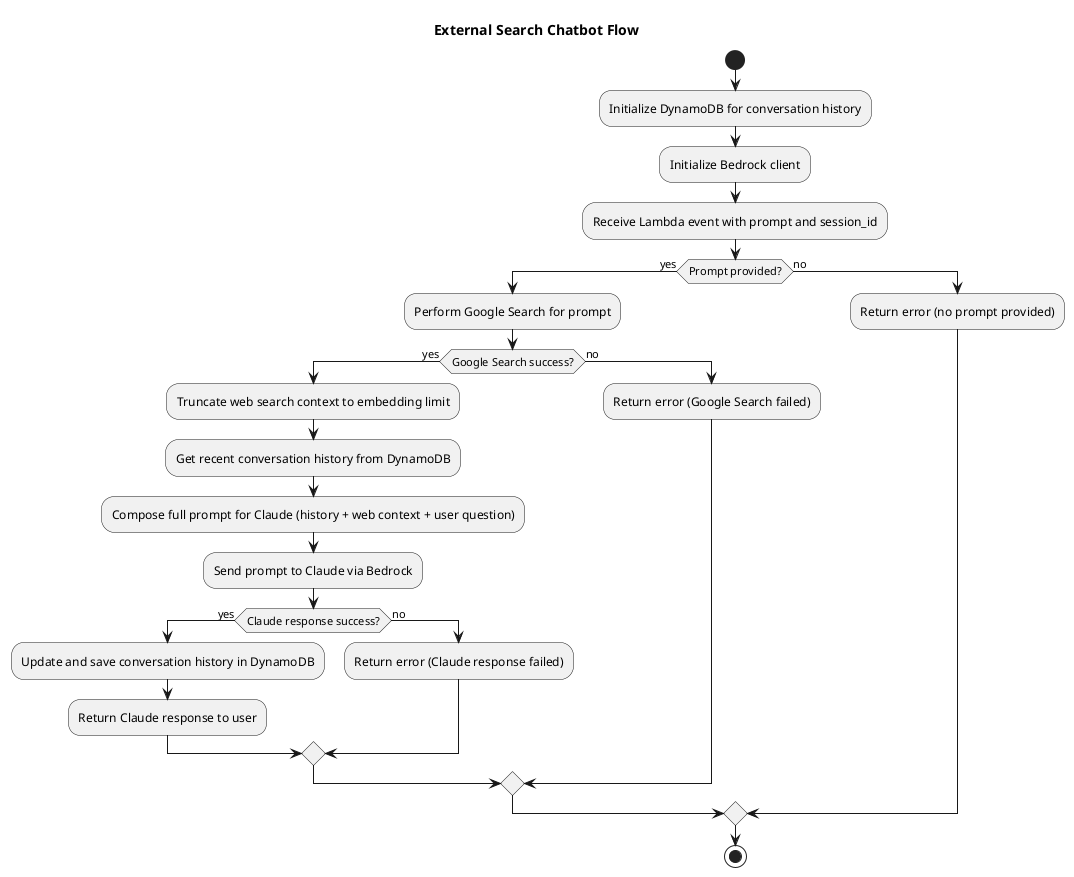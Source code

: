 @startuml ExternalSearchChatbot
title External Search Chatbot Flow

start

:Initialize DynamoDB for conversation history;
:Initialize Bedrock client;

:Receive Lambda event with prompt and session_id;

if (Prompt provided?) then (yes)
    :Perform Google Search for prompt;
    if (Google Search success?) then (yes)
        :Truncate web search context to embedding limit;
        :Get recent conversation history from DynamoDB;
        :Compose full prompt for Claude (history + web context + user question);
        :Send prompt to Claude via Bedrock;
        if (Claude response success?) then (yes)
            :Update and save conversation history in DynamoDB;
            :Return Claude response to user;
        else (no)
            :Return error (Claude response failed);
        endif
    else (no)
        :Return error (Google Search failed);
    endif
else (no)
    :Return error (no prompt provided);
endif

stop
@enduml